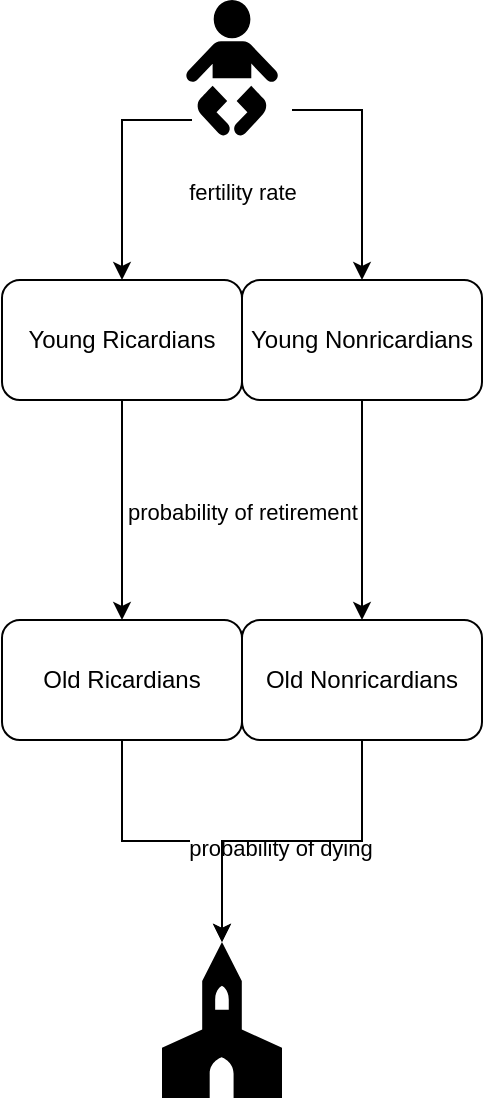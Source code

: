 <mxfile version="21.5.0" type="github">
  <diagram name="Page-1" id="_x6adQR6rWWaABISxGhh">
    <mxGraphModel dx="1050" dy="485" grid="1" gridSize="10" guides="1" tooltips="1" connect="1" arrows="1" fold="1" page="1" pageScale="1" pageWidth="850" pageHeight="1100" math="0" shadow="0">
      <root>
        <mxCell id="0" />
        <mxCell id="1" parent="0" />
        <mxCell id="at0LkrNybj7bjaIiNBK2-5" style="edgeStyle=orthogonalEdgeStyle;rounded=0;orthogonalLoop=1;jettySize=auto;html=1;" edge="1" parent="1" source="at0LkrNybj7bjaIiNBK2-1" target="at0LkrNybj7bjaIiNBK2-3">
          <mxGeometry relative="1" as="geometry">
            <Array as="points">
              <mxPoint x="290" y="320" />
              <mxPoint x="290" y="320" />
            </Array>
          </mxGeometry>
        </mxCell>
        <mxCell id="at0LkrNybj7bjaIiNBK2-30" value="probability of retirement" style="edgeLabel;html=1;align=center;verticalAlign=middle;resizable=0;points=[];" vertex="1" connectable="0" parent="at0LkrNybj7bjaIiNBK2-5">
          <mxGeometry x="-0.266" relative="1" as="geometry">
            <mxPoint x="60" y="15" as="offset" />
          </mxGeometry>
        </mxCell>
        <mxCell id="at0LkrNybj7bjaIiNBK2-1" value="Young Ricardians" style="rounded=1;whiteSpace=wrap;html=1;" vertex="1" parent="1">
          <mxGeometry x="230" y="205" width="120" height="60" as="geometry" />
        </mxCell>
        <mxCell id="at0LkrNybj7bjaIiNBK2-6" style="edgeStyle=orthogonalEdgeStyle;rounded=0;orthogonalLoop=1;jettySize=auto;html=1;entryX=0.5;entryY=0;entryDx=0;entryDy=0;" edge="1" parent="1" source="at0LkrNybj7bjaIiNBK2-2" target="at0LkrNybj7bjaIiNBK2-4">
          <mxGeometry relative="1" as="geometry" />
        </mxCell>
        <mxCell id="at0LkrNybj7bjaIiNBK2-2" value="Young Nonricardians" style="rounded=1;whiteSpace=wrap;html=1;" vertex="1" parent="1">
          <mxGeometry x="350" y="205" width="120" height="60" as="geometry" />
        </mxCell>
        <mxCell id="at0LkrNybj7bjaIiNBK2-18" value="probability of dying" style="edgeStyle=orthogonalEdgeStyle;rounded=0;orthogonalLoop=1;jettySize=auto;html=1;" edge="1" parent="1" source="at0LkrNybj7bjaIiNBK2-3" target="at0LkrNybj7bjaIiNBK2-8">
          <mxGeometry x="0.331" y="18" relative="1" as="geometry">
            <mxPoint x="11" y="3" as="offset" />
          </mxGeometry>
        </mxCell>
        <mxCell id="at0LkrNybj7bjaIiNBK2-3" value="Old Ricardians" style="rounded=1;whiteSpace=wrap;html=1;" vertex="1" parent="1">
          <mxGeometry x="230" y="375" width="120" height="60" as="geometry" />
        </mxCell>
        <mxCell id="at0LkrNybj7bjaIiNBK2-19" style="edgeStyle=orthogonalEdgeStyle;rounded=0;orthogonalLoop=1;jettySize=auto;html=1;" edge="1" parent="1" source="at0LkrNybj7bjaIiNBK2-4" target="at0LkrNybj7bjaIiNBK2-8">
          <mxGeometry relative="1" as="geometry" />
        </mxCell>
        <mxCell id="at0LkrNybj7bjaIiNBK2-4" value="Old Nonricardians" style="rounded=1;whiteSpace=wrap;html=1;" vertex="1" parent="1">
          <mxGeometry x="350" y="375" width="120" height="60" as="geometry" />
        </mxCell>
        <mxCell id="at0LkrNybj7bjaIiNBK2-13" style="edgeStyle=orthogonalEdgeStyle;rounded=0;orthogonalLoop=1;jettySize=auto;html=1;" edge="1" parent="1" target="at0LkrNybj7bjaIiNBK2-1">
          <mxGeometry relative="1" as="geometry">
            <mxPoint x="325" y="125" as="sourcePoint" />
            <Array as="points">
              <mxPoint x="290" y="125" />
            </Array>
          </mxGeometry>
        </mxCell>
        <mxCell id="at0LkrNybj7bjaIiNBK2-17" style="edgeStyle=orthogonalEdgeStyle;rounded=0;orthogonalLoop=1;jettySize=auto;html=1;" edge="1" parent="1" target="at0LkrNybj7bjaIiNBK2-2">
          <mxGeometry relative="1" as="geometry">
            <mxPoint x="375" y="120" as="sourcePoint" />
            <Array as="points">
              <mxPoint x="410" y="120" />
            </Array>
          </mxGeometry>
        </mxCell>
        <mxCell id="at0LkrNybj7bjaIiNBK2-29" value="fertility rate" style="edgeLabel;html=1;align=center;verticalAlign=middle;resizable=0;points=[];" vertex="1" connectable="0" parent="at0LkrNybj7bjaIiNBK2-17">
          <mxGeometry x="0.04" y="1" relative="1" as="geometry">
            <mxPoint x="-61" y="13" as="offset" />
          </mxGeometry>
        </mxCell>
        <mxCell id="at0LkrNybj7bjaIiNBK2-7" value="" style="shape=mxgraph.signs.people.baby_1;html=1;pointerEvents=1;fillColor=#000000;strokeColor=none;verticalLabelPosition=bottom;verticalAlign=top;align=center;sketch=0;" vertex="1" parent="1">
          <mxGeometry x="320" y="65" width="50" height="70" as="geometry" />
        </mxCell>
        <mxCell id="at0LkrNybj7bjaIiNBK2-8" value="" style="shape=mxgraph.signs.healthcare.chapel;html=1;pointerEvents=1;fillColor=#000000;strokeColor=none;verticalLabelPosition=bottom;verticalAlign=top;align=center;sketch=0;" vertex="1" parent="1">
          <mxGeometry x="310" y="536" width="60" height="78" as="geometry" />
        </mxCell>
      </root>
    </mxGraphModel>
  </diagram>
</mxfile>
